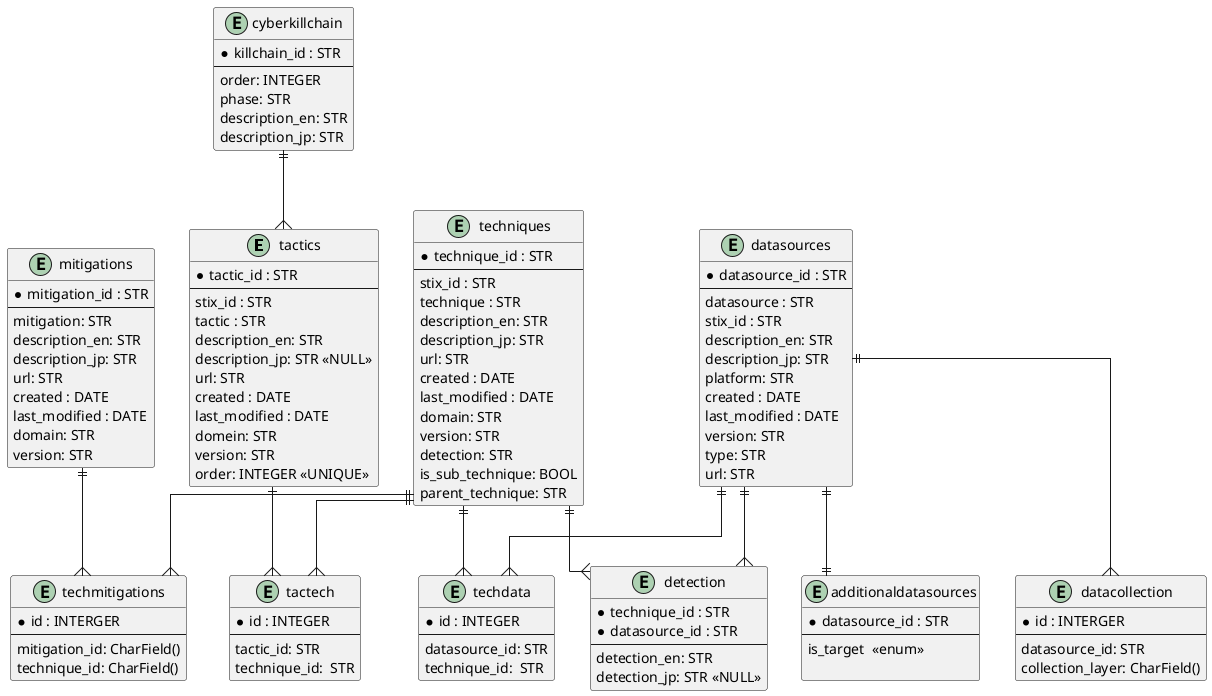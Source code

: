 @startuml
skinparam linetype ortho

entity tactics {
  * tactic_id : STR
  ---
  stix_id : STR
  tactic : STR
  description_en: STR
  description_jp: STR <<NULL>>
  url: STR
  created : DATE 
  last_modified : DATE
  domein: STR 
  version: STR
  order: INTEGER <<UNIQUE>>
}


entity tactech {
  * id : INTEGER
  ---
  tactic_id: STR
  technique_id:  STR
}

entity techniques {
  * technique_id : STR
  ---
  stix_id : STR
  technique : STR
  description_en: STR
  description_jp: STR
  url: STR
  created : DATE
  last_modified : DATE
  domain: STR
  version: STR
  detection: STR
  is_sub_technique: BOOL
  parent_technique: STR
}

entity techdata {
  * id : INTEGER
  ---
  datasource_id: STR
  technique_id:  STR
}

entity datasources {
  * datasource_id : STR
  ---
  datasource : STR
  stix_id : STR
  description_en: STR
  description_jp: STR
  platform: STR
  created : DATE
  last_modified : DATE
  version: STR
  type: STR
  url: STR
}

entity additionaldatasources {
  * datasource_id : STR
  ---
  ' # 0 使用しない、１　使用するかも　２　使用する。
  is_target  <<enum>> 
  
}

entity cyberkillchain {
  * killchain_id : STR
  ---
  order: INTEGER
  phase: STR
  description_en: STR
  description_jp: STR
}


entity mitigations {
  * mitigation_id : STR
  ---
  mitigation: STR
  description_en: STR
  description_jp: STR
  url: STR
  created : DATE
  last_modified : DATE
  domain: STR
  version: STR
}

entity datacollection{
  * id : INTERGER
  ---
  datasource_id: STR
  collection_layer: CharField()
}

entity techmitigations{
  * id : INTERGER
  ---
  mitigation_id: CharField()
  technique_id: CharField()
}

entity detection{
  * technique_id : STR
  * datasource_id : STR
  ---
  detection_en: STR
  detection_jp: STR <<NULL>>
}



tactics ||--{ tactech

techniques ||--{ tactech
techniques ||--{ techdata
datasources ||--{ techdata

datasources ||--{ datacollection
datasources ||--|| additionaldatasources

techniques ||--{ techmitigations
mitigations ||--{ techmitigations

techniques ||--{ detection
datasources ||--{ detection


cyberkillchain ||--{ tactics

' techniques || 

@enduml

